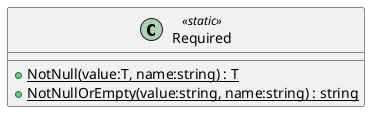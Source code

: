 @startuml
class Required <<static>> {
    + {static} NotNull(value:T, name:string) : T
    + {static} NotNullOrEmpty(value:string, name:string) : string
}
@enduml
